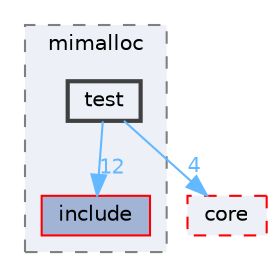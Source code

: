 digraph "runtime/EASTL/packages/mimalloc/test"
{
 // LATEX_PDF_SIZE
  bgcolor="transparent";
  edge [fontname=Helvetica,fontsize=10,labelfontname=Helvetica,labelfontsize=10];
  node [fontname=Helvetica,fontsize=10,shape=box,height=0.2,width=0.4];
  compound=true
  subgraph clusterdir_691f6eadf0c45e432f8d026d7affe530 {
    graph [ bgcolor="#edf0f7", pencolor="grey50", label="mimalloc", fontname=Helvetica,fontsize=10 style="filled,dashed", URL="dir_691f6eadf0c45e432f8d026d7affe530.html",tooltip=""]
  dir_a8c403b256360842043cc117c4dd8b14 [label="include", fillcolor="#a2b4d6", color="red", style="filled", URL="dir_a8c403b256360842043cc117c4dd8b14.html",tooltip=""];
  dir_9f952bf273c4e3f573c022c584f1228c [label="test", fillcolor="#edf0f7", color="grey25", style="filled,bold", URL="dir_9f952bf273c4e3f573c022c584f1228c.html",tooltip=""];
  }
  dir_0b94c9ea5f3d98712a457061cc05ff83 [label="core", fillcolor="#edf0f7", color="red", style="filled,dashed", URL="dir_0b94c9ea5f3d98712a457061cc05ff83.html",tooltip=""];
  dir_9f952bf273c4e3f573c022c584f1228c->dir_0b94c9ea5f3d98712a457061cc05ff83 [headlabel="4", labeldistance=1.5 headhref="dir_000125_000023.html" href="dir_000125_000023.html" color="steelblue1" fontcolor="steelblue1"];
  dir_9f952bf273c4e3f573c022c584f1228c->dir_a8c403b256360842043cc117c4dd8b14 [headlabel="12", labeldistance=1.5 headhref="dir_000125_000085.html" href="dir_000125_000085.html" color="steelblue1" fontcolor="steelblue1"];
}
